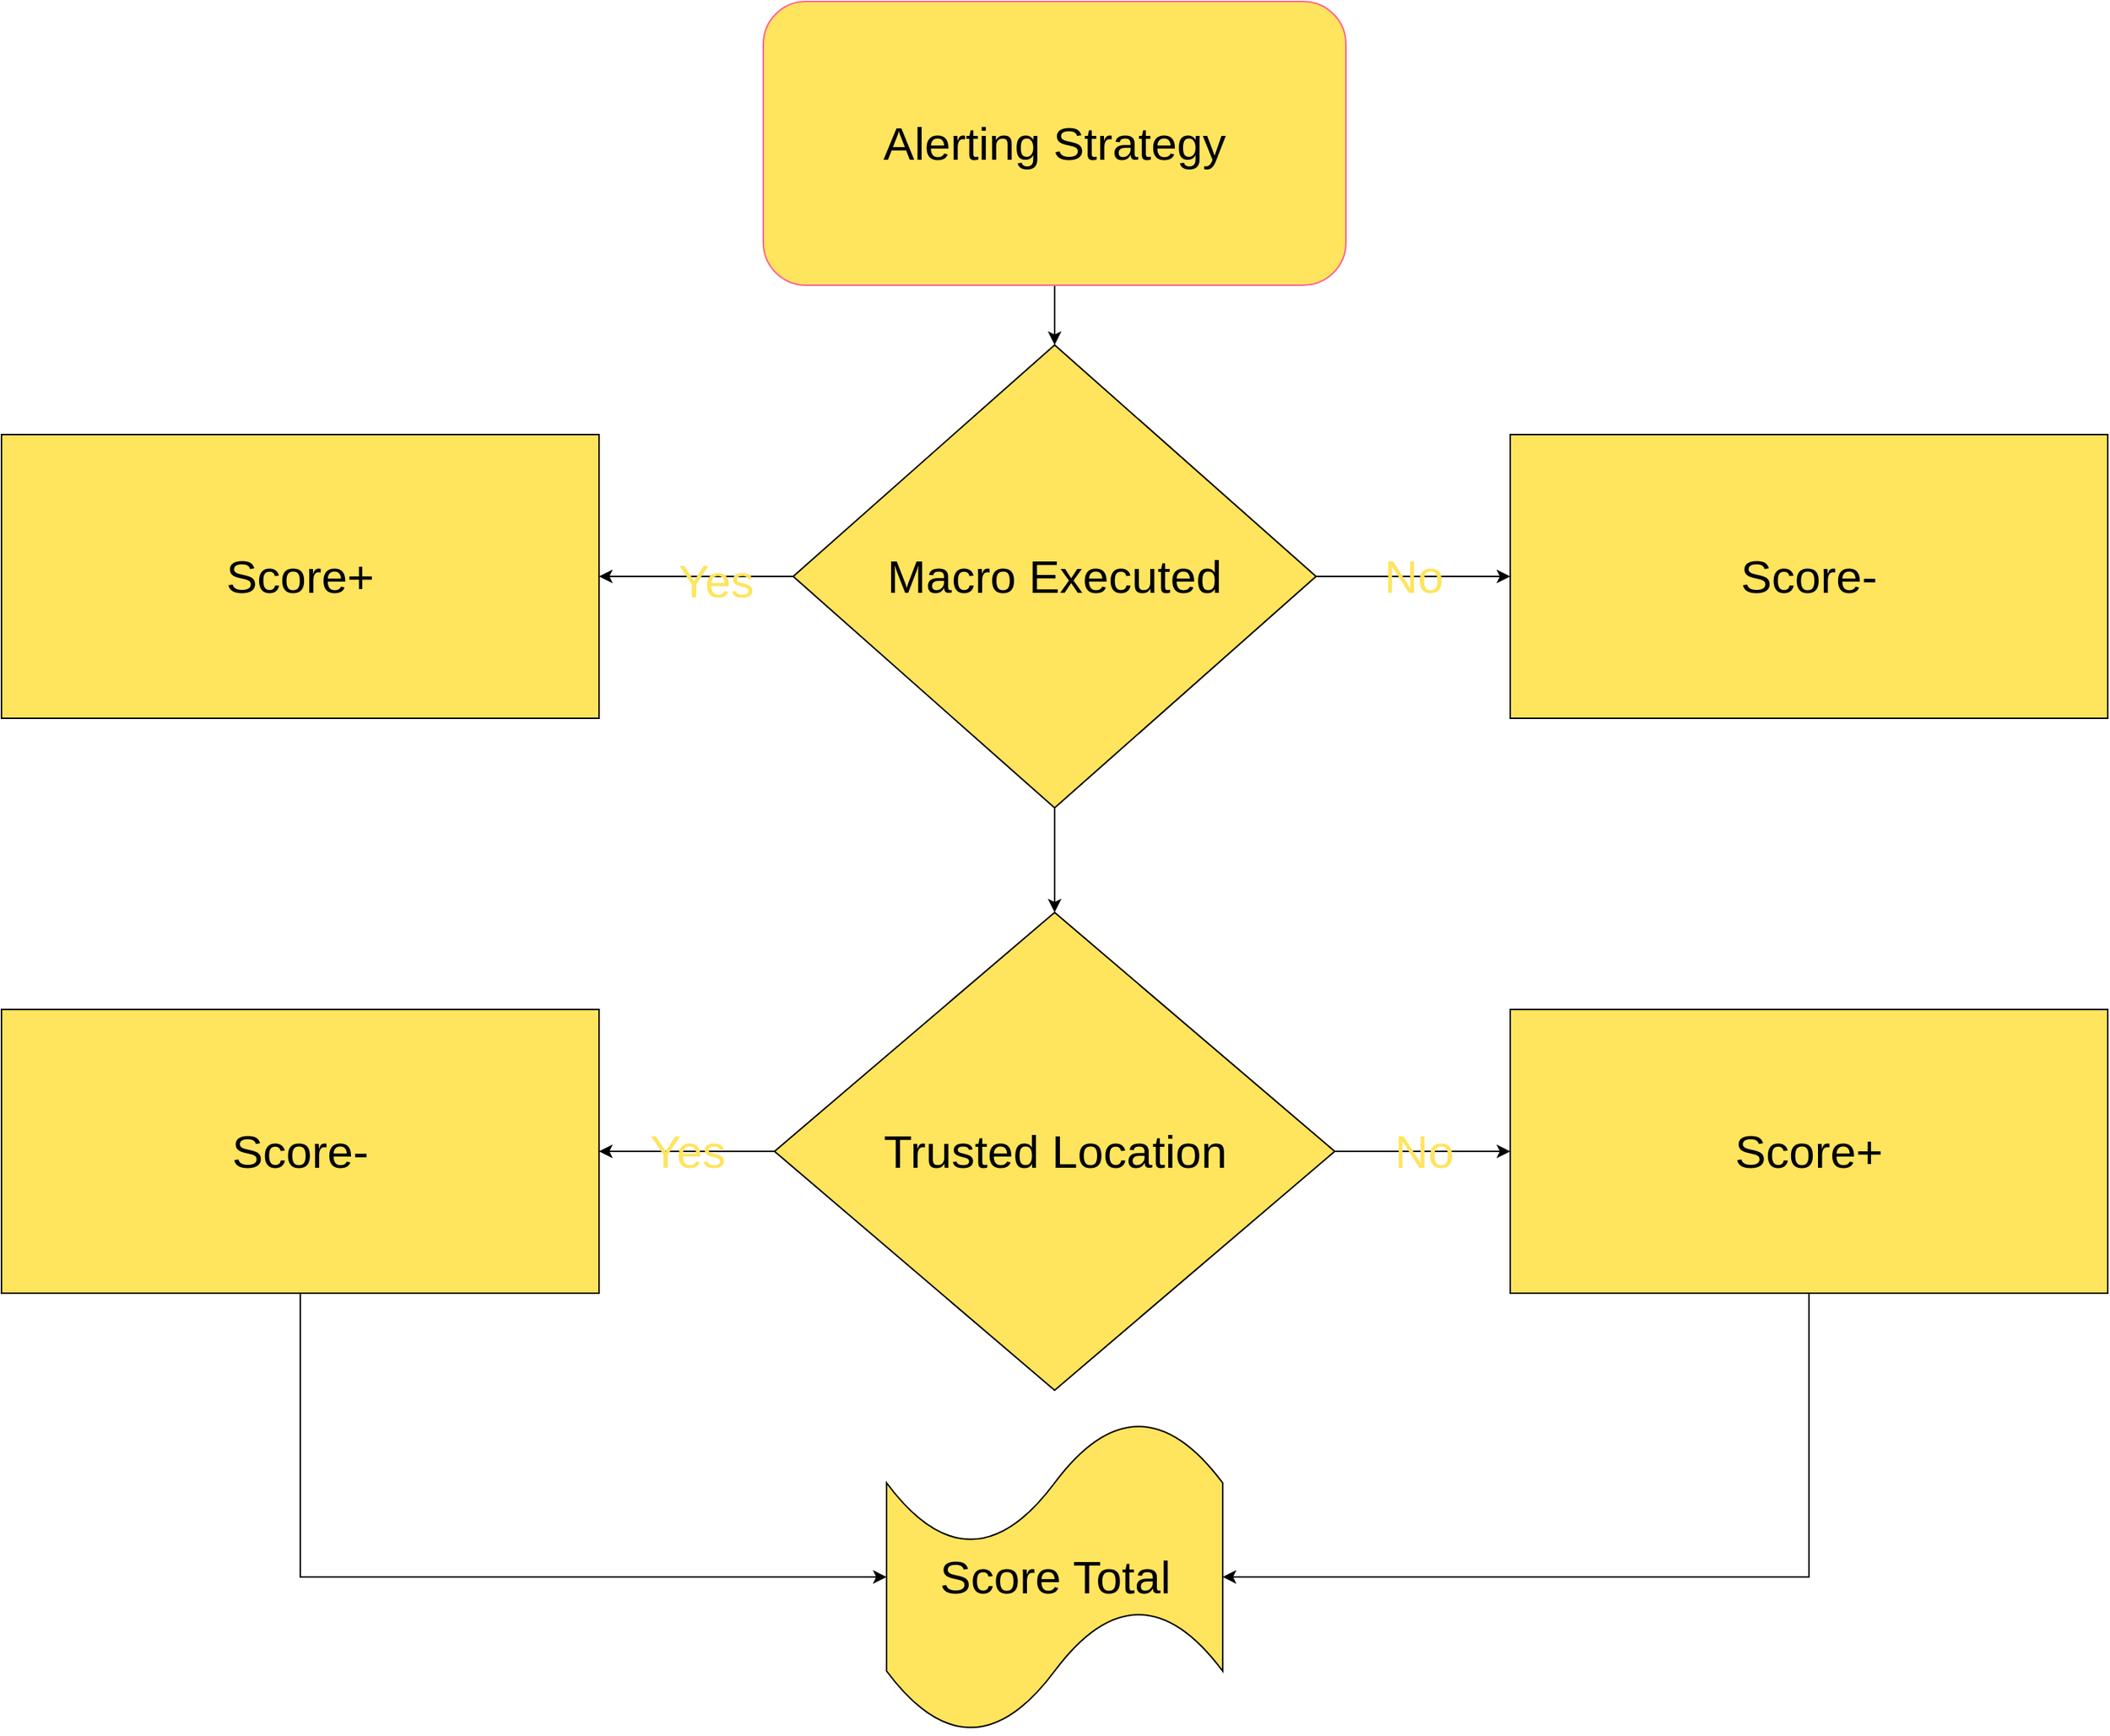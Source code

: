 <mxfile version="14.9.6" type="device"><diagram id="DwSviNzD9-_Ee2ggN1np" name="Page-1"><mxGraphModel dx="5884" dy="2364" grid="0" gridSize="10" guides="1" tooltips="1" connect="1" arrows="1" fold="1" page="1" pageScale="1" pageWidth="1920" pageHeight="1200" math="0" shadow="0"><root><mxCell id="0"/><mxCell id="1" parent="0"/><mxCell id="-HJUVMkkOEICdqqcBR2j-24" style="edgeStyle=orthogonalEdgeStyle;rounded=0;orthogonalLoop=1;jettySize=auto;html=1;exitX=0.5;exitY=1;exitDx=0;exitDy=0;fontSize=31;" edge="1" parent="1" source="-HJUVMkkOEICdqqcBR2j-1" target="-HJUVMkkOEICdqqcBR2j-8"><mxGeometry relative="1" as="geometry"/></mxCell><mxCell id="-HJUVMkkOEICdqqcBR2j-1" value="&lt;font style=&quot;font-size: 31px&quot; color=&quot;#000000&quot;&gt;Alerting Strategy&lt;/font&gt;" style="rounded=1;whiteSpace=wrap;html=1;fontColor=#5AA9E6;strokeColor=#FF6392;fillColor=#FFE45E;sketch=0;" vertex="1" parent="1"><mxGeometry x="780" y="30" width="390" height="190" as="geometry"/></mxCell><mxCell id="-HJUVMkkOEICdqqcBR2j-10" value="" style="edgeStyle=orthogonalEdgeStyle;rounded=0;orthogonalLoop=1;jettySize=auto;html=1;" edge="1" parent="1" source="-HJUVMkkOEICdqqcBR2j-8" target="-HJUVMkkOEICdqqcBR2j-9"><mxGeometry relative="1" as="geometry"/></mxCell><mxCell id="-HJUVMkkOEICdqqcBR2j-11" value="Yes" style="edgeLabel;html=1;align=center;verticalAlign=middle;resizable=0;points=[];fontSize=31;labelBackgroundColor=none;fontColor=#FFE45E;" vertex="1" connectable="0" parent="-HJUVMkkOEICdqqcBR2j-10"><mxGeometry x="-0.2" y="3" relative="1" as="geometry"><mxPoint as="offset"/></mxGeometry></mxCell><mxCell id="-HJUVMkkOEICdqqcBR2j-13" value="No" style="edgeStyle=orthogonalEdgeStyle;rounded=0;orthogonalLoop=1;jettySize=auto;html=1;fontSize=31;labelBackgroundColor=none;fontColor=#FFE45E;" edge="1" parent="1" source="-HJUVMkkOEICdqqcBR2j-8" target="-HJUVMkkOEICdqqcBR2j-12"><mxGeometry relative="1" as="geometry"/></mxCell><mxCell id="-HJUVMkkOEICdqqcBR2j-15" value="" style="edgeStyle=orthogonalEdgeStyle;rounded=0;orthogonalLoop=1;jettySize=auto;html=1;fontSize=31;" edge="1" parent="1" source="-HJUVMkkOEICdqqcBR2j-8" target="-HJUVMkkOEICdqqcBR2j-14"><mxGeometry relative="1" as="geometry"/></mxCell><mxCell id="-HJUVMkkOEICdqqcBR2j-8" value="&lt;font style=&quot;font-size: 31px&quot;&gt;Macro Executed&lt;/font&gt;" style="rhombus;whiteSpace=wrap;html=1;fillColor=#FFE45E;" vertex="1" parent="1"><mxGeometry x="800" y="260" width="350" height="310" as="geometry"/></mxCell><mxCell id="-HJUVMkkOEICdqqcBR2j-9" value="&lt;font style=&quot;font-size: 31px&quot;&gt;Score+&lt;/font&gt;" style="whiteSpace=wrap;html=1;fillColor=#FFE45E;" vertex="1" parent="1"><mxGeometry x="270" y="320" width="400" height="190" as="geometry"/></mxCell><mxCell id="-HJUVMkkOEICdqqcBR2j-12" value="&lt;font style=&quot;font-size: 31px&quot;&gt;Score-&lt;/font&gt;" style="whiteSpace=wrap;html=1;fillColor=#FFE45E;" vertex="1" parent="1"><mxGeometry x="1280" y="320" width="400" height="190" as="geometry"/></mxCell><mxCell id="-HJUVMkkOEICdqqcBR2j-17" value="Yes" style="edgeStyle=orthogonalEdgeStyle;rounded=0;orthogonalLoop=1;jettySize=auto;html=1;fontSize=31;labelBackgroundColor=none;fontColor=#FFE45E;" edge="1" parent="1" source="-HJUVMkkOEICdqqcBR2j-14" target="-HJUVMkkOEICdqqcBR2j-16"><mxGeometry relative="1" as="geometry"/></mxCell><mxCell id="-HJUVMkkOEICdqqcBR2j-19" value="No" style="edgeStyle=orthogonalEdgeStyle;rounded=0;orthogonalLoop=1;jettySize=auto;html=1;fontSize=31;labelBackgroundColor=none;fontColor=#FFE45E;" edge="1" parent="1" source="-HJUVMkkOEICdqqcBR2j-14" target="-HJUVMkkOEICdqqcBR2j-18"><mxGeometry relative="1" as="geometry"/></mxCell><mxCell id="-HJUVMkkOEICdqqcBR2j-14" value="&lt;font style=&quot;font-size: 31px&quot;&gt;Trusted Location&lt;/font&gt;" style="rhombus;whiteSpace=wrap;html=1;fillColor=#FFE45E;" vertex="1" parent="1"><mxGeometry x="787.5" y="640" width="375" height="320" as="geometry"/></mxCell><mxCell id="-HJUVMkkOEICdqqcBR2j-22" style="edgeStyle=orthogonalEdgeStyle;rounded=0;orthogonalLoop=1;jettySize=auto;html=1;exitX=0.5;exitY=1;exitDx=0;exitDy=0;entryX=0;entryY=0.5;entryDx=0;entryDy=0;entryPerimeter=0;fontSize=31;" edge="1" parent="1" source="-HJUVMkkOEICdqqcBR2j-16" target="-HJUVMkkOEICdqqcBR2j-20"><mxGeometry relative="1" as="geometry"/></mxCell><mxCell id="-HJUVMkkOEICdqqcBR2j-16" value="&lt;font style=&quot;font-size: 31px&quot;&gt;Score-&lt;/font&gt;" style="whiteSpace=wrap;html=1;fillColor=#FFE45E;" vertex="1" parent="1"><mxGeometry x="270" y="705" width="400" height="190" as="geometry"/></mxCell><mxCell id="-HJUVMkkOEICdqqcBR2j-23" style="edgeStyle=orthogonalEdgeStyle;rounded=0;orthogonalLoop=1;jettySize=auto;html=1;exitX=0.5;exitY=1;exitDx=0;exitDy=0;entryX=1;entryY=0.5;entryDx=0;entryDy=0;entryPerimeter=0;fontSize=31;" edge="1" parent="1" source="-HJUVMkkOEICdqqcBR2j-18" target="-HJUVMkkOEICdqqcBR2j-20"><mxGeometry relative="1" as="geometry"/></mxCell><mxCell id="-HJUVMkkOEICdqqcBR2j-18" value="&lt;font style=&quot;font-size: 31px&quot;&gt;Score+&lt;/font&gt;" style="whiteSpace=wrap;html=1;fillColor=#FFE45E;" vertex="1" parent="1"><mxGeometry x="1280" y="705" width="400" height="190" as="geometry"/></mxCell><mxCell id="-HJUVMkkOEICdqqcBR2j-20" value="&lt;font style=&quot;font-size: 31px&quot;&gt;Score Total&lt;/font&gt;" style="shape=tape;whiteSpace=wrap;html=1;fillColor=#FFE45E;" vertex="1" parent="1"><mxGeometry x="862.5" y="980" width="225" height="210" as="geometry"/></mxCell></root></mxGraphModel></diagram></mxfile>